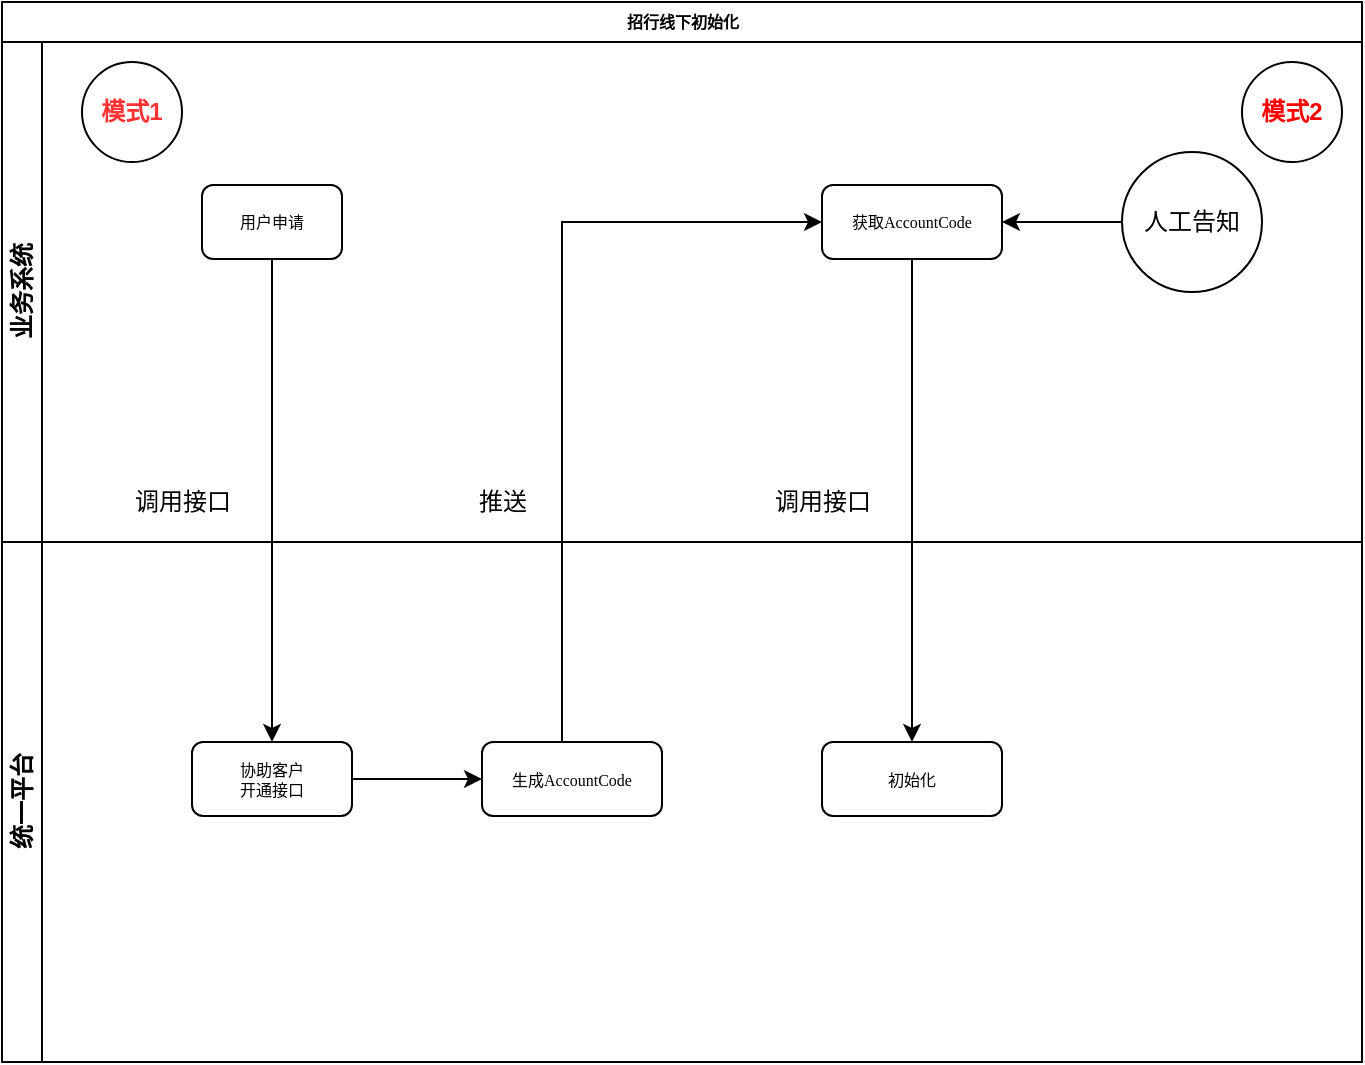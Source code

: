 <mxfile version="17.5.0" type="github">
  <diagram name="Page-1" id="c7488fd3-1785-93aa-aadb-54a6760d102a">
    <mxGraphModel dx="2062" dy="1122" grid="1" gridSize="10" guides="1" tooltips="1" connect="1" arrows="1" fold="1" page="1" pageScale="1" pageWidth="1100" pageHeight="850" background="none" math="0" shadow="0">
      <root>
        <mxCell id="0" />
        <mxCell id="1" parent="0" />
        <mxCell id="2b4e8129b02d487f-1" value="招行线下初始化" style="swimlane;html=1;childLayout=stackLayout;horizontal=1;startSize=20;horizontalStack=0;rounded=0;shadow=0;labelBackgroundColor=none;strokeWidth=1;fontFamily=Verdana;fontSize=8;align=center;" parent="1" vertex="1">
          <mxGeometry x="210" y="150" width="680" height="530" as="geometry">
            <mxRectangle x="180" y="70" width="60" height="20" as="alternateBounds" />
          </mxGeometry>
        </mxCell>
        <mxCell id="2b4e8129b02d487f-2" value="业务系统" style="swimlane;html=1;startSize=20;horizontal=0;" parent="2b4e8129b02d487f-1" vertex="1">
          <mxGeometry y="20" width="680" height="250" as="geometry" />
        </mxCell>
        <mxCell id="2b4e8129b02d487f-6" value="用户申请" style="rounded=1;whiteSpace=wrap;html=1;shadow=0;labelBackgroundColor=none;strokeWidth=1;fontFamily=Verdana;fontSize=8;align=center;" parent="2b4e8129b02d487f-2" vertex="1">
          <mxGeometry x="100" y="71.5" width="70" height="37" as="geometry" />
        </mxCell>
        <mxCell id="2b4e8129b02d487f-7" value="获取AccountCode" style="rounded=1;whiteSpace=wrap;html=1;shadow=0;labelBackgroundColor=none;strokeWidth=1;fontFamily=Verdana;fontSize=8;align=center;" parent="2b4e8129b02d487f-2" vertex="1">
          <mxGeometry x="410" y="71.5" width="90" height="37" as="geometry" />
        </mxCell>
        <mxCell id="-W6k3ipXv1RPS-xv-KPY-1" value="调用接口" style="text;html=1;resizable=0;autosize=1;align=center;verticalAlign=middle;points=[];fillColor=none;strokeColor=none;rounded=0;" parent="2b4e8129b02d487f-2" vertex="1">
          <mxGeometry x="60" y="220" width="60" height="20" as="geometry" />
        </mxCell>
        <mxCell id="-W6k3ipXv1RPS-xv-KPY-6" value="推送" style="text;html=1;resizable=0;autosize=1;align=center;verticalAlign=middle;points=[];fillColor=none;strokeColor=none;rounded=0;" parent="2b4e8129b02d487f-2" vertex="1">
          <mxGeometry x="230" y="220" width="40" height="20" as="geometry" />
        </mxCell>
        <mxCell id="-W6k3ipXv1RPS-xv-KPY-10" value="调用接口" style="text;html=1;resizable=0;autosize=1;align=center;verticalAlign=middle;points=[];fillColor=none;strokeColor=none;rounded=0;" parent="2b4e8129b02d487f-2" vertex="1">
          <mxGeometry x="380" y="220" width="60" height="20" as="geometry" />
        </mxCell>
        <mxCell id="-W6k3ipXv1RPS-xv-KPY-12" style="edgeStyle=orthogonalEdgeStyle;rounded=0;orthogonalLoop=1;jettySize=auto;html=1;entryX=1;entryY=0.5;entryDx=0;entryDy=0;" parent="2b4e8129b02d487f-2" source="-W6k3ipXv1RPS-xv-KPY-11" target="2b4e8129b02d487f-7" edge="1">
          <mxGeometry relative="1" as="geometry" />
        </mxCell>
        <mxCell id="-W6k3ipXv1RPS-xv-KPY-11" value="人工告知" style="ellipse;whiteSpace=wrap;html=1;aspect=fixed;" parent="2b4e8129b02d487f-2" vertex="1">
          <mxGeometry x="560" y="55" width="70" height="70" as="geometry" />
        </mxCell>
        <mxCell id="44t5LQbhu84RpwbxAEqi-1" value="&lt;b&gt;&lt;font color=&quot;#ff3333&quot;&gt;模式1&lt;/font&gt;&lt;/b&gt;" style="ellipse;whiteSpace=wrap;html=1;aspect=fixed;" vertex="1" parent="2b4e8129b02d487f-2">
          <mxGeometry x="40" y="10" width="50" height="50" as="geometry" />
        </mxCell>
        <mxCell id="44t5LQbhu84RpwbxAEqi-2" value="&lt;b&gt;&lt;font color=&quot;#ff0000&quot;&gt;模式2&lt;/font&gt;&lt;/b&gt;" style="ellipse;whiteSpace=wrap;html=1;aspect=fixed;" vertex="1" parent="2b4e8129b02d487f-2">
          <mxGeometry x="620" y="10" width="50" height="50" as="geometry" />
        </mxCell>
        <mxCell id="2b4e8129b02d487f-3" value="统一平台" style="swimlane;html=1;startSize=20;horizontal=0;" parent="2b4e8129b02d487f-1" vertex="1">
          <mxGeometry y="270" width="680" height="260" as="geometry">
            <mxRectangle y="170" width="680" height="20" as="alternateBounds" />
          </mxGeometry>
        </mxCell>
        <mxCell id="-W6k3ipXv1RPS-xv-KPY-4" style="edgeStyle=orthogonalEdgeStyle;rounded=0;orthogonalLoop=1;jettySize=auto;html=1;entryX=0;entryY=0.5;entryDx=0;entryDy=0;" parent="2b4e8129b02d487f-3" source="2b4e8129b02d487f-12" target="-W6k3ipXv1RPS-xv-KPY-3" edge="1">
          <mxGeometry relative="1" as="geometry" />
        </mxCell>
        <mxCell id="2b4e8129b02d487f-12" value="协助客户&lt;br&gt;开通接口" style="rounded=1;whiteSpace=wrap;html=1;shadow=0;labelBackgroundColor=none;strokeWidth=1;fontFamily=Verdana;fontSize=8;align=center;" parent="2b4e8129b02d487f-3" vertex="1">
          <mxGeometry x="95" y="100" width="80" height="37" as="geometry" />
        </mxCell>
        <mxCell id="-W6k3ipXv1RPS-xv-KPY-3" value="生成AccountCode" style="rounded=1;whiteSpace=wrap;html=1;shadow=0;labelBackgroundColor=none;strokeWidth=1;fontFamily=Verdana;fontSize=8;align=center;" parent="2b4e8129b02d487f-3" vertex="1">
          <mxGeometry x="240" y="100" width="90" height="37" as="geometry" />
        </mxCell>
        <mxCell id="-W6k3ipXv1RPS-xv-KPY-8" value="初始化" style="rounded=1;whiteSpace=wrap;html=1;shadow=0;labelBackgroundColor=none;strokeWidth=1;fontFamily=Verdana;fontSize=8;align=center;" parent="2b4e8129b02d487f-3" vertex="1">
          <mxGeometry x="410" y="100" width="90" height="37" as="geometry" />
        </mxCell>
        <mxCell id="-W6k3ipXv1RPS-xv-KPY-2" style="edgeStyle=orthogonalEdgeStyle;rounded=0;orthogonalLoop=1;jettySize=auto;html=1;" parent="2b4e8129b02d487f-1" source="2b4e8129b02d487f-6" target="2b4e8129b02d487f-12" edge="1">
          <mxGeometry relative="1" as="geometry" />
        </mxCell>
        <mxCell id="-W6k3ipXv1RPS-xv-KPY-7" style="edgeStyle=orthogonalEdgeStyle;rounded=0;orthogonalLoop=1;jettySize=auto;html=1;entryX=0;entryY=0.5;entryDx=0;entryDy=0;" parent="2b4e8129b02d487f-1" source="-W6k3ipXv1RPS-xv-KPY-3" target="2b4e8129b02d487f-7" edge="1">
          <mxGeometry relative="1" as="geometry">
            <Array as="points">
              <mxPoint x="280" y="110" />
            </Array>
          </mxGeometry>
        </mxCell>
        <mxCell id="-W6k3ipXv1RPS-xv-KPY-9" style="edgeStyle=orthogonalEdgeStyle;rounded=0;orthogonalLoop=1;jettySize=auto;html=1;entryX=0.5;entryY=0;entryDx=0;entryDy=0;" parent="2b4e8129b02d487f-1" source="2b4e8129b02d487f-7" target="-W6k3ipXv1RPS-xv-KPY-8" edge="1">
          <mxGeometry relative="1" as="geometry" />
        </mxCell>
      </root>
    </mxGraphModel>
  </diagram>
</mxfile>
